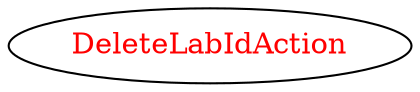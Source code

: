 digraph dependencyGraph {
 concentrate=true;
 ranksep="2.0";
 rankdir="LR"; 
 splines="ortho";
"DeleteLabIdAction" [fontcolor="red"];
}